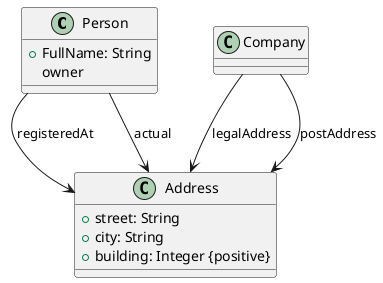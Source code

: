 @startuml

class Person {
  +FullName: String
}

class Company {}

class Address {
  +street: String
  +city: String
  +building: Integer {positive}
}

Person : owner
Person --> Address : registeredAt
Person --> Address : actual

Company --> Address : legalAddress
Company --> Address : postAddress

@enduml
